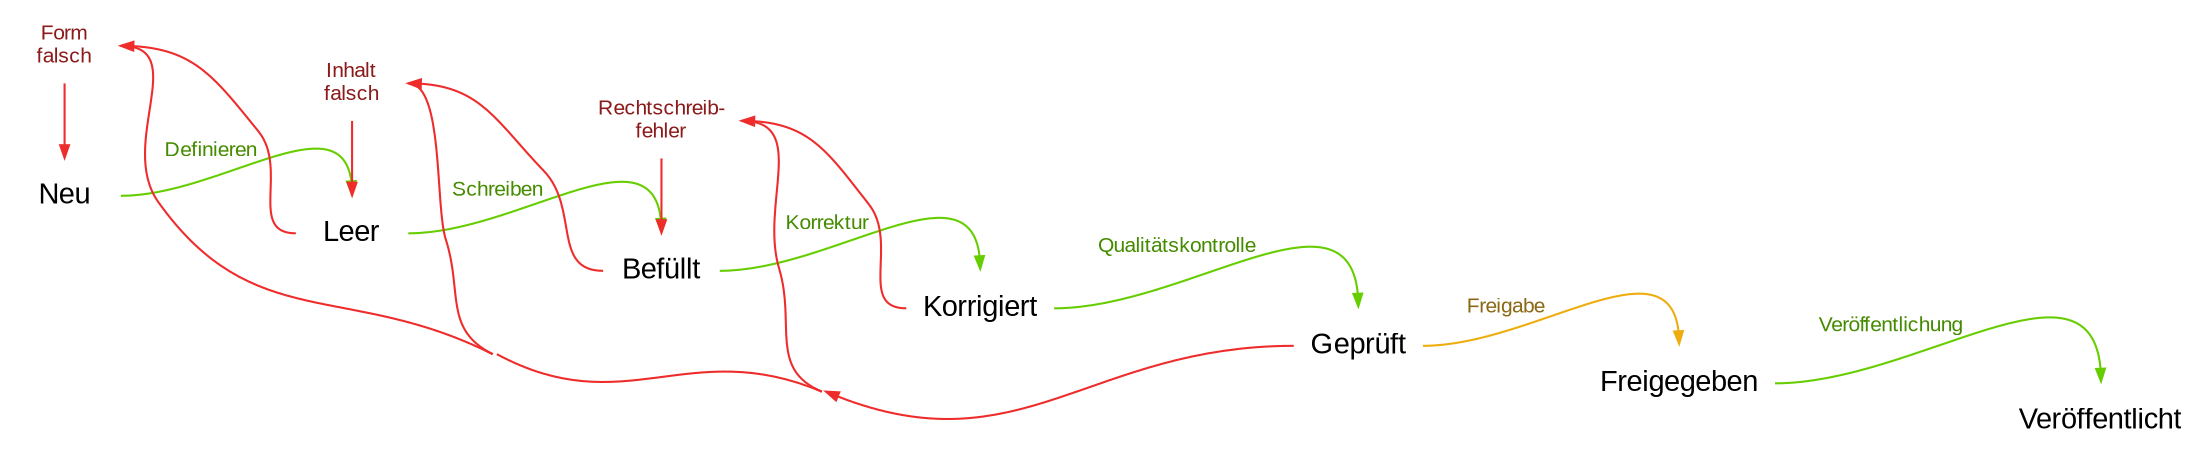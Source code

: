
digraph G {
concentrate=True
rankdir=LR
fontname=Arial
fontcolor=gray50

labelloc=top
labelfloat=True

node [ fontname=Arial ]
edge [ fontsize=10 fontname=Arial color=lemonchiffon4 fontcolor=royalblue4 arrowsize=0.6 ]

subgraph c0 {
rank=same
Form [ fontsize=10 shape=none label="Form\nfalsch" fontcolor=firebrick4 color=firebrick2 ]
Neu [ shape=none ]
Form -> Neu [ color=firebrick2 fontcolor=firebrick4 ]
}

subgraph c1 {
rank=same
Inhalt [ fontsize=10 label="Inhalt\nfalsch" shape=none fontcolor=firebrick4 ]
Leer [ shape=none ]
Inhalt -> Leer [ color=firebrick2 fontcolor=firebrick4 ]
}

subgraph c2 {
rank=same
Ortho [ fontsize=10 shape=none label="Rechtschreib-\nfehler" fontcolor=firebrick4 color=firebrick2 ]
Befuellt [ shape=none label="Befüllt" ]
Ortho -> Befuellt [ color=firebrick2 fontcolor=firebrick4 ]
}


subgraph c3 {
rank=same
node [ shape=none ]
Korrigiert
}


subgraph c4 {
rank=same
node [ shape=none ]
Geprueft [ label="Geprüft" ]
}

node [ shape=none ]

# Ablauf
edge [ color=chartreuse3 fontcolor=chartreuse4 headport=n tailport=e ]
Neu -> Leer [ label=" Definieren" ]
Leer -> Befuellt [ label=" Schreiben" ]
Befuellt -> Korrigiert [ label=" Korrektur" ]
Korrigiert -> Geprueft [ label=" Qualitätskontrolle" ]
Geprueft -> Freigegeben [ label=" Freigabe" color=darkgoldenrod2 fontcolor=goldenrod4 ]
Public [ label="Veröffentlicht" ]
Freigegeben -> Public [ label=" Veröffentlichung" ]

# QS
edge [ labeldistance=2 color=firebrick2 fontcolor=firebrick4 headport=e tailport=w weight=0.1 ]
Korrigiert -> Ortho
Befuellt -> Inhalt
Leer -> Form

Geprueft -> Inhalt
Geprueft -> Ortho
Geprueft -> Form




}
